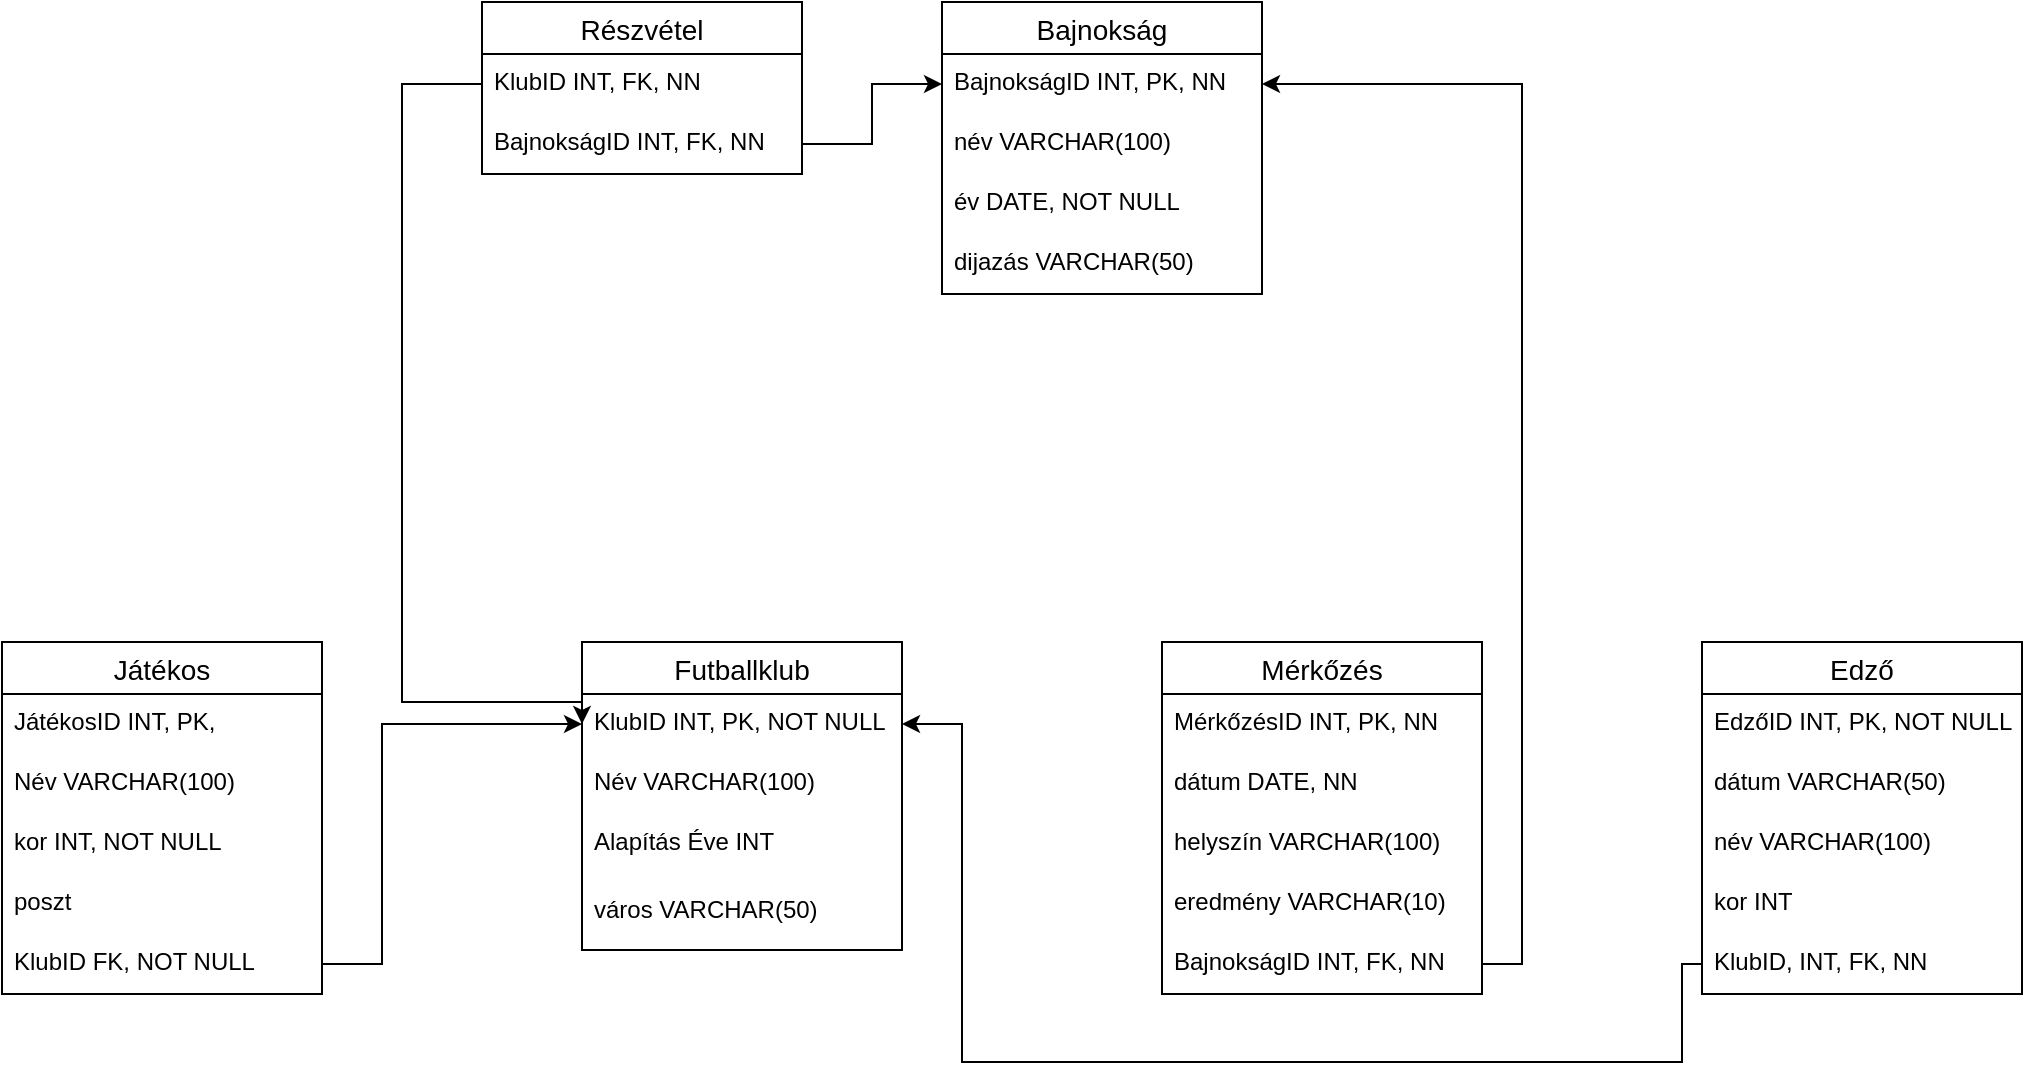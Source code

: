 <mxfile version="24.9.3">
  <diagram name="1 oldal" id="AFjEFun-XZP26BB9smDy">
    <mxGraphModel dx="2339" dy="752" grid="1" gridSize="10" guides="1" tooltips="1" connect="1" arrows="1" fold="1" page="1" pageScale="1" pageWidth="827" pageHeight="1169" math="0" shadow="0">
      <root>
        <mxCell id="0" />
        <mxCell id="1" parent="0" />
        <mxCell id="9JD25PYZa3Yrq_UicIZ1-7" value="Futballklub" style="swimlane;fontStyle=0;childLayout=stackLayout;horizontal=1;startSize=26;horizontalStack=0;resizeParent=1;resizeParentMax=0;resizeLast=0;collapsible=1;marginBottom=0;align=center;fontSize=14;" vertex="1" parent="1">
          <mxGeometry x="160" y="400" width="160" height="154" as="geometry" />
        </mxCell>
        <mxCell id="9JD25PYZa3Yrq_UicIZ1-8" value="KlubID INT, PK, NOT NULL" style="text;strokeColor=none;fillColor=none;spacingLeft=4;spacingRight=4;overflow=hidden;rotatable=0;points=[[0,0.5],[1,0.5]];portConstraint=eastwest;fontSize=12;whiteSpace=wrap;html=1;" vertex="1" parent="9JD25PYZa3Yrq_UicIZ1-7">
          <mxGeometry y="26" width="160" height="30" as="geometry" />
        </mxCell>
        <mxCell id="9JD25PYZa3Yrq_UicIZ1-9" value="Név VARCHAR(100)" style="text;strokeColor=none;fillColor=none;spacingLeft=4;spacingRight=4;overflow=hidden;rotatable=0;points=[[0,0.5],[1,0.5]];portConstraint=eastwest;fontSize=12;whiteSpace=wrap;html=1;" vertex="1" parent="9JD25PYZa3Yrq_UicIZ1-7">
          <mxGeometry y="56" width="160" height="30" as="geometry" />
        </mxCell>
        <mxCell id="9JD25PYZa3Yrq_UicIZ1-10" value="Alapítás Éve INT" style="text;strokeColor=none;fillColor=none;spacingLeft=4;spacingRight=4;overflow=hidden;rotatable=0;points=[[0,0.5],[1,0.5]];portConstraint=eastwest;fontSize=12;whiteSpace=wrap;html=1;" vertex="1" parent="9JD25PYZa3Yrq_UicIZ1-7">
          <mxGeometry y="86" width="160" height="34" as="geometry" />
        </mxCell>
        <mxCell id="9JD25PYZa3Yrq_UicIZ1-17" value="város VARCHAR(50)" style="text;strokeColor=none;fillColor=none;spacingLeft=4;spacingRight=4;overflow=hidden;rotatable=0;points=[[0,0.5],[1,0.5]];portConstraint=eastwest;fontSize=12;whiteSpace=wrap;html=1;" vertex="1" parent="9JD25PYZa3Yrq_UicIZ1-7">
          <mxGeometry y="120" width="160" height="34" as="geometry" />
        </mxCell>
        <mxCell id="9JD25PYZa3Yrq_UicIZ1-18" value="Edző" style="swimlane;fontStyle=0;childLayout=stackLayout;horizontal=1;startSize=26;horizontalStack=0;resizeParent=1;resizeParentMax=0;resizeLast=0;collapsible=1;marginBottom=0;align=center;fontSize=14;" vertex="1" parent="1">
          <mxGeometry x="720" y="400" width="160" height="176" as="geometry" />
        </mxCell>
        <mxCell id="9JD25PYZa3Yrq_UicIZ1-19" value="EdzőID INT, PK, NOT NULL" style="text;strokeColor=none;fillColor=none;spacingLeft=4;spacingRight=4;overflow=hidden;rotatable=0;points=[[0,0.5],[1,0.5]];portConstraint=eastwest;fontSize=12;whiteSpace=wrap;html=1;" vertex="1" parent="9JD25PYZa3Yrq_UicIZ1-18">
          <mxGeometry y="26" width="160" height="30" as="geometry" />
        </mxCell>
        <mxCell id="9JD25PYZa3Yrq_UicIZ1-20" value="dátum VARCHAR(50)" style="text;strokeColor=none;fillColor=none;spacingLeft=4;spacingRight=4;overflow=hidden;rotatable=0;points=[[0,0.5],[1,0.5]];portConstraint=eastwest;fontSize=12;whiteSpace=wrap;html=1;" vertex="1" parent="9JD25PYZa3Yrq_UicIZ1-18">
          <mxGeometry y="56" width="160" height="30" as="geometry" />
        </mxCell>
        <mxCell id="9JD25PYZa3Yrq_UicIZ1-21" value="név VARCHAR(100)" style="text;strokeColor=none;fillColor=none;spacingLeft=4;spacingRight=4;overflow=hidden;rotatable=0;points=[[0,0.5],[1,0.5]];portConstraint=eastwest;fontSize=12;whiteSpace=wrap;html=1;" vertex="1" parent="9JD25PYZa3Yrq_UicIZ1-18">
          <mxGeometry y="86" width="160" height="30" as="geometry" />
        </mxCell>
        <mxCell id="9JD25PYZa3Yrq_UicIZ1-22" value="kor INT" style="text;strokeColor=none;fillColor=none;spacingLeft=4;spacingRight=4;overflow=hidden;rotatable=0;points=[[0,0.5],[1,0.5]];portConstraint=eastwest;fontSize=12;whiteSpace=wrap;html=1;" vertex="1" parent="9JD25PYZa3Yrq_UicIZ1-18">
          <mxGeometry y="116" width="160" height="30" as="geometry" />
        </mxCell>
        <mxCell id="9JD25PYZa3Yrq_UicIZ1-49" value="KlubID, INT, FK, NN" style="text;strokeColor=none;fillColor=none;spacingLeft=4;spacingRight=4;overflow=hidden;rotatable=0;points=[[0,0.5],[1,0.5]];portConstraint=eastwest;fontSize=12;whiteSpace=wrap;html=1;" vertex="1" parent="9JD25PYZa3Yrq_UicIZ1-18">
          <mxGeometry y="146" width="160" height="30" as="geometry" />
        </mxCell>
        <mxCell id="9JD25PYZa3Yrq_UicIZ1-23" value="Játékos" style="swimlane;fontStyle=0;childLayout=stackLayout;horizontal=1;startSize=26;horizontalStack=0;resizeParent=1;resizeParentMax=0;resizeLast=0;collapsible=1;marginBottom=0;align=center;fontSize=14;" vertex="1" parent="1">
          <mxGeometry x="-130" y="400" width="160" height="176" as="geometry" />
        </mxCell>
        <mxCell id="9JD25PYZa3Yrq_UicIZ1-24" value="JátékosID INT, PK,&amp;nbsp;" style="text;strokeColor=none;fillColor=none;spacingLeft=4;spacingRight=4;overflow=hidden;rotatable=0;points=[[0,0.5],[1,0.5]];portConstraint=eastwest;fontSize=12;whiteSpace=wrap;html=1;" vertex="1" parent="9JD25PYZa3Yrq_UicIZ1-23">
          <mxGeometry y="26" width="160" height="30" as="geometry" />
        </mxCell>
        <mxCell id="9JD25PYZa3Yrq_UicIZ1-25" value="Név VARCHAR(100)" style="text;strokeColor=none;fillColor=none;spacingLeft=4;spacingRight=4;overflow=hidden;rotatable=0;points=[[0,0.5],[1,0.5]];portConstraint=eastwest;fontSize=12;whiteSpace=wrap;html=1;" vertex="1" parent="9JD25PYZa3Yrq_UicIZ1-23">
          <mxGeometry y="56" width="160" height="30" as="geometry" />
        </mxCell>
        <mxCell id="9JD25PYZa3Yrq_UicIZ1-26" value="kor INT, NOT NULL" style="text;strokeColor=none;fillColor=none;spacingLeft=4;spacingRight=4;overflow=hidden;rotatable=0;points=[[0,0.5],[1,0.5]];portConstraint=eastwest;fontSize=12;whiteSpace=wrap;html=1;" vertex="1" parent="9JD25PYZa3Yrq_UicIZ1-23">
          <mxGeometry y="86" width="160" height="30" as="geometry" />
        </mxCell>
        <mxCell id="9JD25PYZa3Yrq_UicIZ1-27" value="poszt" style="text;strokeColor=none;fillColor=none;spacingLeft=4;spacingRight=4;overflow=hidden;rotatable=0;points=[[0,0.5],[1,0.5]];portConstraint=eastwest;fontSize=12;whiteSpace=wrap;html=1;" vertex="1" parent="9JD25PYZa3Yrq_UicIZ1-23">
          <mxGeometry y="116" width="160" height="30" as="geometry" />
        </mxCell>
        <mxCell id="9JD25PYZa3Yrq_UicIZ1-28" value="KlubID FK, NOT NULL" style="text;strokeColor=none;fillColor=none;spacingLeft=4;spacingRight=4;overflow=hidden;rotatable=0;points=[[0,0.5],[1,0.5]];portConstraint=eastwest;fontSize=12;whiteSpace=wrap;html=1;" vertex="1" parent="9JD25PYZa3Yrq_UicIZ1-23">
          <mxGeometry y="146" width="160" height="30" as="geometry" />
        </mxCell>
        <mxCell id="9JD25PYZa3Yrq_UicIZ1-29" value="Bajnokság" style="swimlane;fontStyle=0;childLayout=stackLayout;horizontal=1;startSize=26;horizontalStack=0;resizeParent=1;resizeParentMax=0;resizeLast=0;collapsible=1;marginBottom=0;align=center;fontSize=14;" vertex="1" parent="1">
          <mxGeometry x="340" y="80" width="160" height="146" as="geometry" />
        </mxCell>
        <mxCell id="9JD25PYZa3Yrq_UicIZ1-30" value="BajnokságID INT, PK, NN" style="text;strokeColor=none;fillColor=none;spacingLeft=4;spacingRight=4;overflow=hidden;rotatable=0;points=[[0,0.5],[1,0.5]];portConstraint=eastwest;fontSize=12;whiteSpace=wrap;html=1;" vertex="1" parent="9JD25PYZa3Yrq_UicIZ1-29">
          <mxGeometry y="26" width="160" height="30" as="geometry" />
        </mxCell>
        <mxCell id="9JD25PYZa3Yrq_UicIZ1-31" value="név VARCHAR(100)" style="text;strokeColor=none;fillColor=none;spacingLeft=4;spacingRight=4;overflow=hidden;rotatable=0;points=[[0,0.5],[1,0.5]];portConstraint=eastwest;fontSize=12;whiteSpace=wrap;html=1;" vertex="1" parent="9JD25PYZa3Yrq_UicIZ1-29">
          <mxGeometry y="56" width="160" height="30" as="geometry" />
        </mxCell>
        <mxCell id="9JD25PYZa3Yrq_UicIZ1-32" value="év DATE, NOT NULL" style="text;strokeColor=none;fillColor=none;spacingLeft=4;spacingRight=4;overflow=hidden;rotatable=0;points=[[0,0.5],[1,0.5]];portConstraint=eastwest;fontSize=12;whiteSpace=wrap;html=1;" vertex="1" parent="9JD25PYZa3Yrq_UicIZ1-29">
          <mxGeometry y="86" width="160" height="30" as="geometry" />
        </mxCell>
        <mxCell id="9JD25PYZa3Yrq_UicIZ1-33" value="dijazás VARCHAR(50)" style="text;strokeColor=none;fillColor=none;spacingLeft=4;spacingRight=4;overflow=hidden;rotatable=0;points=[[0,0.5],[1,0.5]];portConstraint=eastwest;fontSize=12;whiteSpace=wrap;html=1;" vertex="1" parent="9JD25PYZa3Yrq_UicIZ1-29">
          <mxGeometry y="116" width="160" height="30" as="geometry" />
        </mxCell>
        <mxCell id="9JD25PYZa3Yrq_UicIZ1-35" value="Mérkőzés" style="swimlane;fontStyle=0;childLayout=stackLayout;horizontal=1;startSize=26;horizontalStack=0;resizeParent=1;resizeParentMax=0;resizeLast=0;collapsible=1;marginBottom=0;align=center;fontSize=14;" vertex="1" parent="1">
          <mxGeometry x="450" y="400" width="160" height="176" as="geometry" />
        </mxCell>
        <mxCell id="9JD25PYZa3Yrq_UicIZ1-36" value="MérkőzésID INT, PK, NN" style="text;strokeColor=none;fillColor=none;spacingLeft=4;spacingRight=4;overflow=hidden;rotatable=0;points=[[0,0.5],[1,0.5]];portConstraint=eastwest;fontSize=12;whiteSpace=wrap;html=1;" vertex="1" parent="9JD25PYZa3Yrq_UicIZ1-35">
          <mxGeometry y="26" width="160" height="30" as="geometry" />
        </mxCell>
        <mxCell id="9JD25PYZa3Yrq_UicIZ1-37" value="dátum DATE, NN" style="text;strokeColor=none;fillColor=none;spacingLeft=4;spacingRight=4;overflow=hidden;rotatable=0;points=[[0,0.5],[1,0.5]];portConstraint=eastwest;fontSize=12;whiteSpace=wrap;html=1;" vertex="1" parent="9JD25PYZa3Yrq_UicIZ1-35">
          <mxGeometry y="56" width="160" height="30" as="geometry" />
        </mxCell>
        <mxCell id="9JD25PYZa3Yrq_UicIZ1-38" value="helyszín VARCHAR(100)" style="text;strokeColor=none;fillColor=none;spacingLeft=4;spacingRight=4;overflow=hidden;rotatable=0;points=[[0,0.5],[1,0.5]];portConstraint=eastwest;fontSize=12;whiteSpace=wrap;html=1;" vertex="1" parent="9JD25PYZa3Yrq_UicIZ1-35">
          <mxGeometry y="86" width="160" height="30" as="geometry" />
        </mxCell>
        <mxCell id="9JD25PYZa3Yrq_UicIZ1-39" value="eredmény VARCHAR(10)" style="text;strokeColor=none;fillColor=none;spacingLeft=4;spacingRight=4;overflow=hidden;rotatable=0;points=[[0,0.5],[1,0.5]];portConstraint=eastwest;fontSize=12;whiteSpace=wrap;html=1;" vertex="1" parent="9JD25PYZa3Yrq_UicIZ1-35">
          <mxGeometry y="116" width="160" height="30" as="geometry" />
        </mxCell>
        <mxCell id="9JD25PYZa3Yrq_UicIZ1-40" value="BajnokságID INT, FK, NN" style="text;strokeColor=none;fillColor=none;spacingLeft=4;spacingRight=4;overflow=hidden;rotatable=0;points=[[0,0.5],[1,0.5]];portConstraint=eastwest;fontSize=12;whiteSpace=wrap;html=1;" vertex="1" parent="9JD25PYZa3Yrq_UicIZ1-35">
          <mxGeometry y="146" width="160" height="30" as="geometry" />
        </mxCell>
        <mxCell id="9JD25PYZa3Yrq_UicIZ1-41" value="Részvétel" style="swimlane;fontStyle=0;childLayout=stackLayout;horizontal=1;startSize=26;horizontalStack=0;resizeParent=1;resizeParentMax=0;resizeLast=0;collapsible=1;marginBottom=0;align=center;fontSize=14;" vertex="1" parent="1">
          <mxGeometry x="110" y="80" width="160" height="86" as="geometry" />
        </mxCell>
        <mxCell id="9JD25PYZa3Yrq_UicIZ1-42" value="KlubID INT, FK, NN" style="text;strokeColor=none;fillColor=none;spacingLeft=4;spacingRight=4;overflow=hidden;rotatable=0;points=[[0,0.5],[1,0.5]];portConstraint=eastwest;fontSize=12;whiteSpace=wrap;html=1;" vertex="1" parent="9JD25PYZa3Yrq_UicIZ1-41">
          <mxGeometry y="26" width="160" height="30" as="geometry" />
        </mxCell>
        <mxCell id="9JD25PYZa3Yrq_UicIZ1-43" value="BajnokságID INT, FK, NN" style="text;strokeColor=none;fillColor=none;spacingLeft=4;spacingRight=4;overflow=hidden;rotatable=0;points=[[0,0.5],[1,0.5]];portConstraint=eastwest;fontSize=12;whiteSpace=wrap;html=1;" vertex="1" parent="9JD25PYZa3Yrq_UicIZ1-41">
          <mxGeometry y="56" width="160" height="30" as="geometry" />
        </mxCell>
        <mxCell id="9JD25PYZa3Yrq_UicIZ1-45" style="edgeStyle=orthogonalEdgeStyle;rounded=0;orthogonalLoop=1;jettySize=auto;html=1;exitX=1;exitY=0.5;exitDx=0;exitDy=0;entryX=0;entryY=0.5;entryDx=0;entryDy=0;" edge="1" parent="1" source="9JD25PYZa3Yrq_UicIZ1-28" target="9JD25PYZa3Yrq_UicIZ1-8">
          <mxGeometry relative="1" as="geometry">
            <Array as="points">
              <mxPoint x="60" y="561" />
              <mxPoint x="60" y="441" />
            </Array>
          </mxGeometry>
        </mxCell>
        <mxCell id="9JD25PYZa3Yrq_UicIZ1-46" style="edgeStyle=orthogonalEdgeStyle;rounded=0;orthogonalLoop=1;jettySize=auto;html=1;exitX=0;exitY=0.5;exitDx=0;exitDy=0;entryX=0;entryY=0.5;entryDx=0;entryDy=0;" edge="1" parent="1" source="9JD25PYZa3Yrq_UicIZ1-42" target="9JD25PYZa3Yrq_UicIZ1-8">
          <mxGeometry relative="1" as="geometry">
            <Array as="points">
              <mxPoint x="70" y="121" />
              <mxPoint x="70" y="430" />
              <mxPoint x="160" y="430" />
            </Array>
          </mxGeometry>
        </mxCell>
        <mxCell id="9JD25PYZa3Yrq_UicIZ1-47" style="edgeStyle=orthogonalEdgeStyle;rounded=0;orthogonalLoop=1;jettySize=auto;html=1;exitX=1;exitY=0.5;exitDx=0;exitDy=0;" edge="1" parent="1" source="9JD25PYZa3Yrq_UicIZ1-43" target="9JD25PYZa3Yrq_UicIZ1-30">
          <mxGeometry relative="1" as="geometry" />
        </mxCell>
        <mxCell id="9JD25PYZa3Yrq_UicIZ1-48" style="edgeStyle=orthogonalEdgeStyle;rounded=0;orthogonalLoop=1;jettySize=auto;html=1;exitX=1;exitY=0.5;exitDx=0;exitDy=0;entryX=1;entryY=0.5;entryDx=0;entryDy=0;" edge="1" parent="1" source="9JD25PYZa3Yrq_UicIZ1-40" target="9JD25PYZa3Yrq_UicIZ1-30">
          <mxGeometry relative="1" as="geometry" />
        </mxCell>
        <mxCell id="9JD25PYZa3Yrq_UicIZ1-50" style="edgeStyle=orthogonalEdgeStyle;rounded=0;orthogonalLoop=1;jettySize=auto;html=1;exitX=0;exitY=0.5;exitDx=0;exitDy=0;entryX=1;entryY=0.5;entryDx=0;entryDy=0;" edge="1" parent="1" source="9JD25PYZa3Yrq_UicIZ1-49" target="9JD25PYZa3Yrq_UicIZ1-8">
          <mxGeometry relative="1" as="geometry">
            <Array as="points">
              <mxPoint x="710" y="561" />
              <mxPoint x="710" y="610" />
              <mxPoint x="350" y="610" />
              <mxPoint x="350" y="441" />
            </Array>
          </mxGeometry>
        </mxCell>
      </root>
    </mxGraphModel>
  </diagram>
</mxfile>
